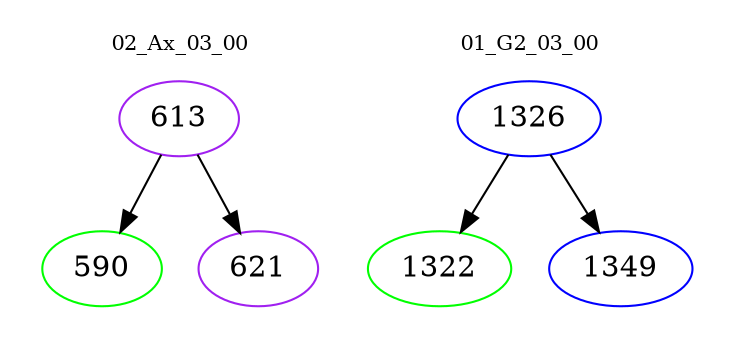 digraph{
subgraph cluster_0 {
color = white
label = "02_Ax_03_00";
fontsize=10;
T0_613 [label="613", color="purple"]
T0_613 -> T0_590 [color="black"]
T0_590 [label="590", color="green"]
T0_613 -> T0_621 [color="black"]
T0_621 [label="621", color="purple"]
}
subgraph cluster_1 {
color = white
label = "01_G2_03_00";
fontsize=10;
T1_1326 [label="1326", color="blue"]
T1_1326 -> T1_1322 [color="black"]
T1_1322 [label="1322", color="green"]
T1_1326 -> T1_1349 [color="black"]
T1_1349 [label="1349", color="blue"]
}
}
